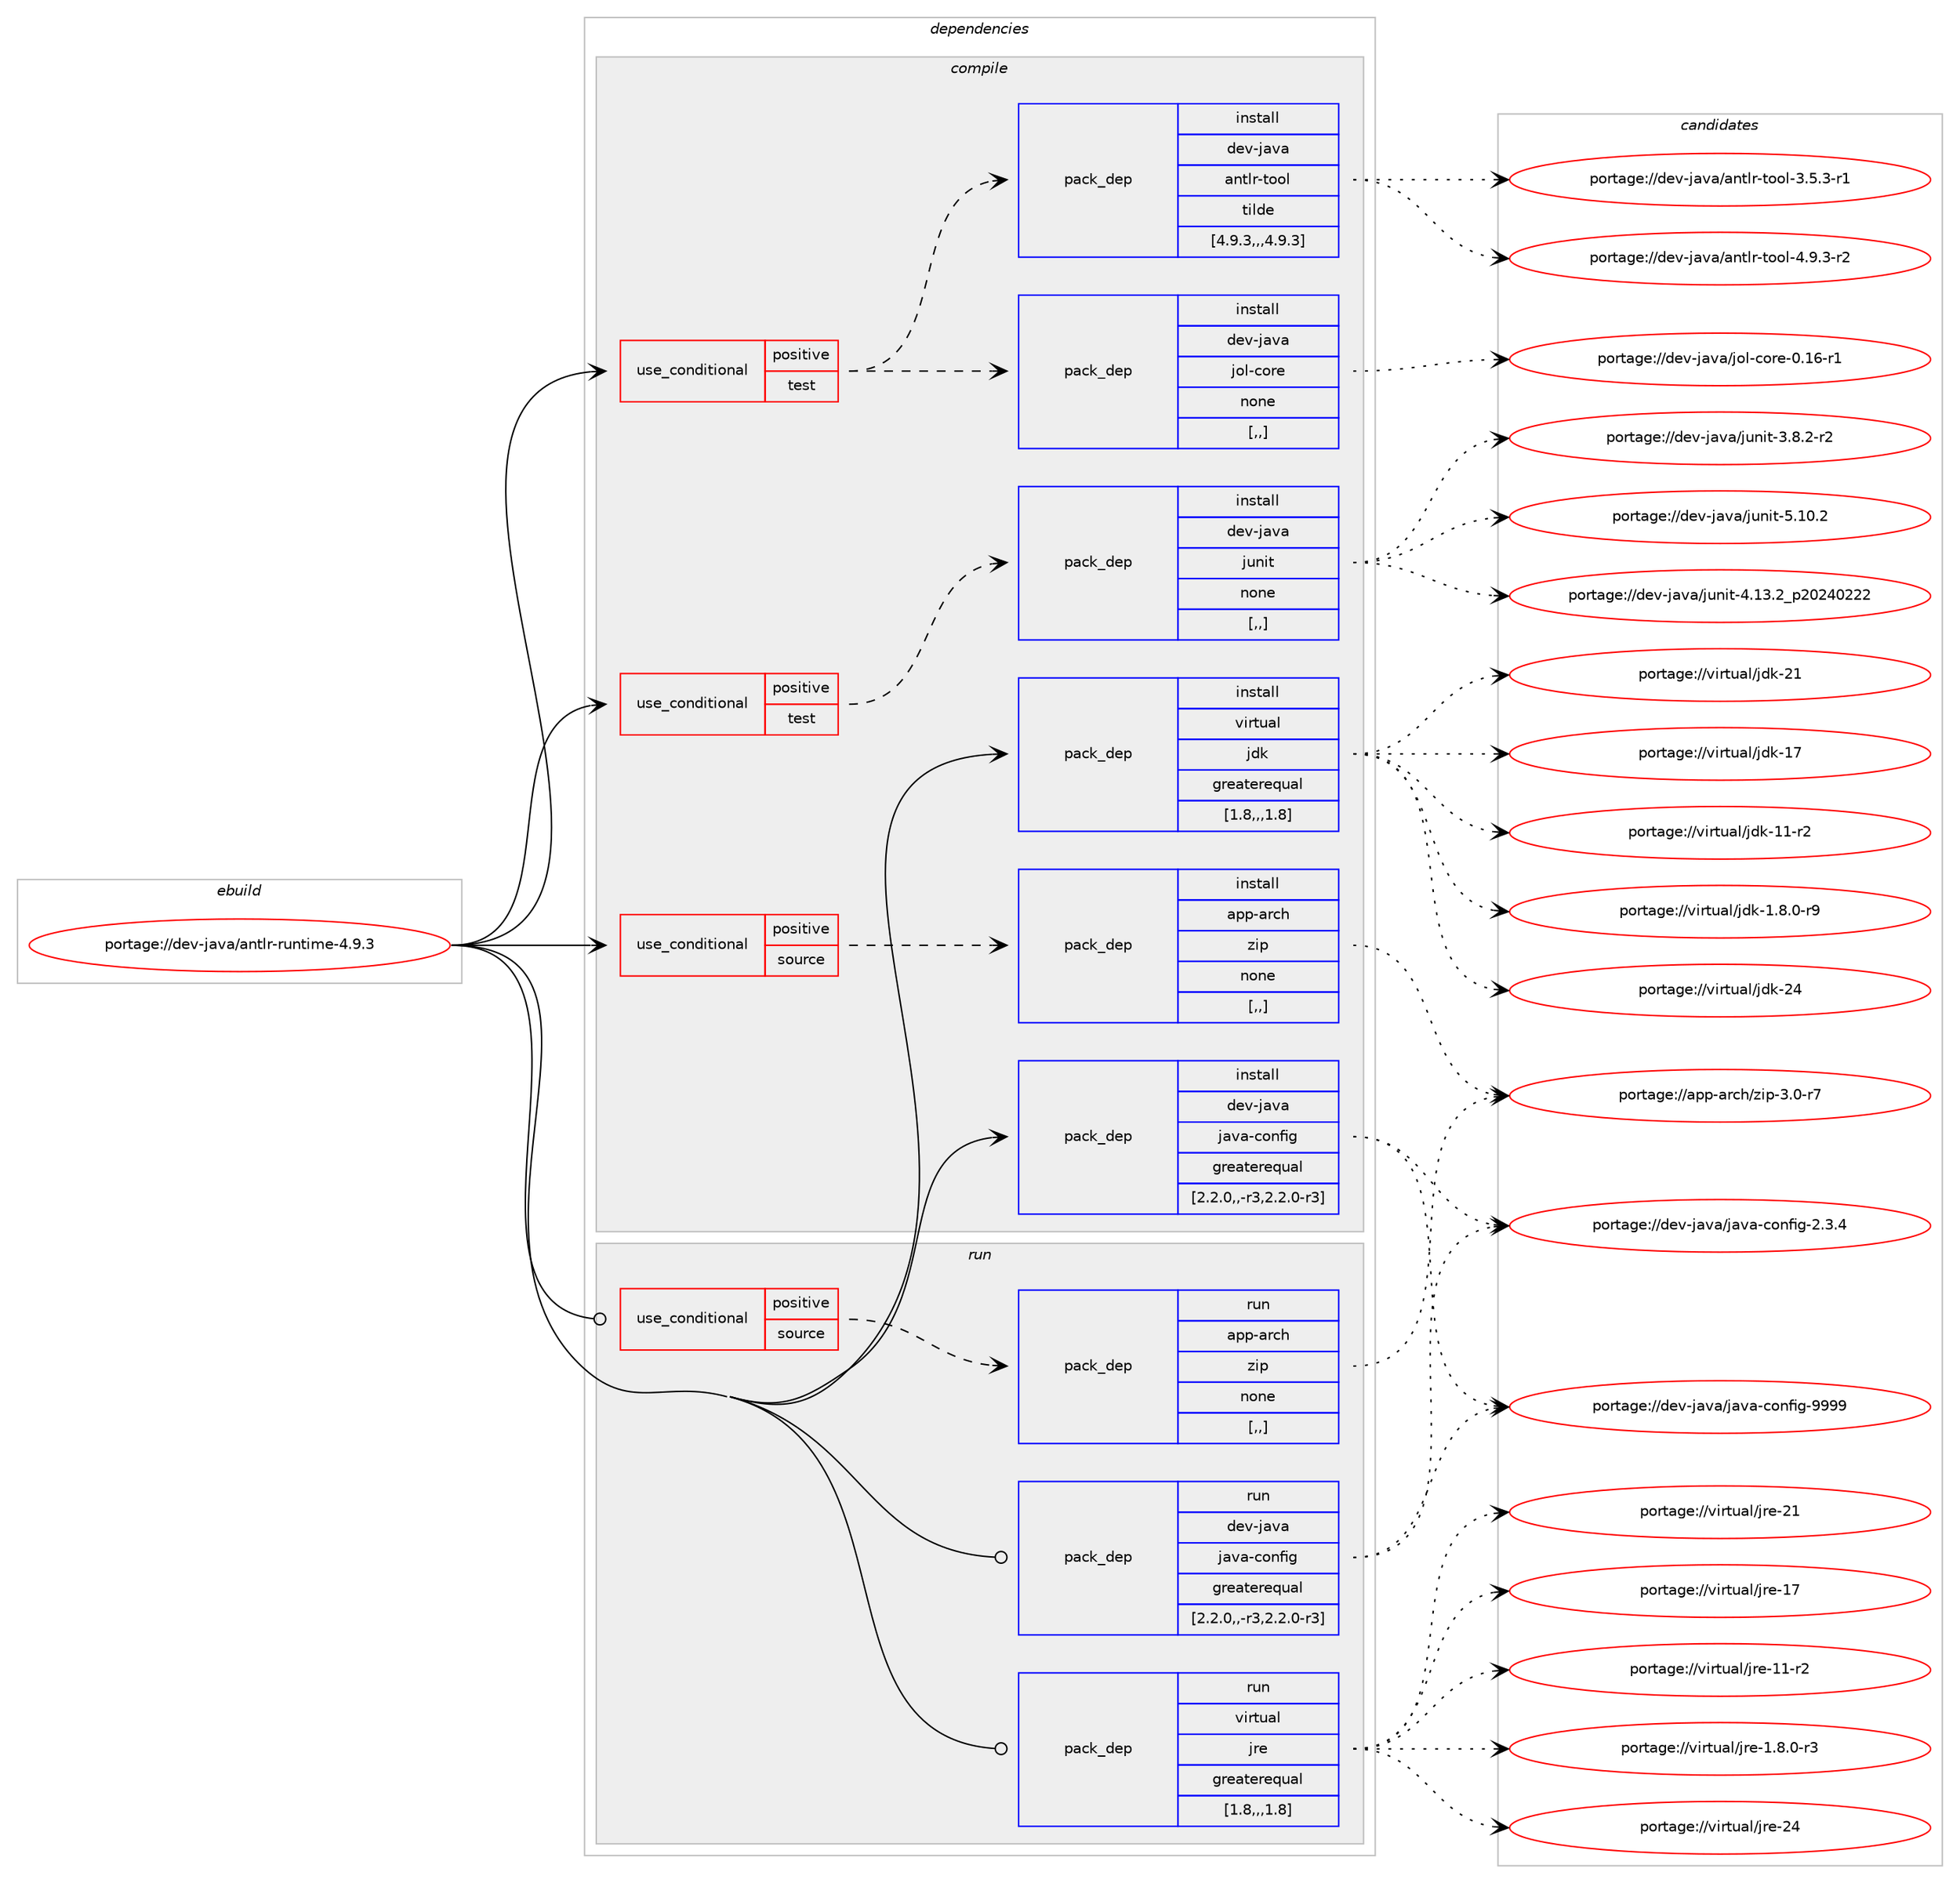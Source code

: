 digraph prolog {

# *************
# Graph options
# *************

newrank=true;
concentrate=true;
compound=true;
graph [rankdir=LR,fontname=Helvetica,fontsize=10,ranksep=1.5];#, ranksep=2.5, nodesep=0.2];
edge  [arrowhead=vee];
node  [fontname=Helvetica,fontsize=10];

# **********
# The ebuild
# **********

subgraph cluster_leftcol {
color=gray;
label=<<i>ebuild</i>>;
id [label="portage://dev-java/antlr-runtime-4.9.3", color=red, width=4, href="../dev-java/antlr-runtime-4.9.3.svg"];
}

# ****************
# The dependencies
# ****************

subgraph cluster_midcol {
color=gray;
label=<<i>dependencies</i>>;
subgraph cluster_compile {
fillcolor="#eeeeee";
style=filled;
label=<<i>compile</i>>;
subgraph cond21439 {
dependency92685 [label=<<TABLE BORDER="0" CELLBORDER="1" CELLSPACING="0" CELLPADDING="4"><TR><TD ROWSPAN="3" CELLPADDING="10">use_conditional</TD></TR><TR><TD>positive</TD></TR><TR><TD>source</TD></TR></TABLE>>, shape=none, color=red];
subgraph pack70191 {
dependency92686 [label=<<TABLE BORDER="0" CELLBORDER="1" CELLSPACING="0" CELLPADDING="4" WIDTH="220"><TR><TD ROWSPAN="6" CELLPADDING="30">pack_dep</TD></TR><TR><TD WIDTH="110">install</TD></TR><TR><TD>app-arch</TD></TR><TR><TD>zip</TD></TR><TR><TD>none</TD></TR><TR><TD>[,,]</TD></TR></TABLE>>, shape=none, color=blue];
}
dependency92685:e -> dependency92686:w [weight=20,style="dashed",arrowhead="vee"];
}
id:e -> dependency92685:w [weight=20,style="solid",arrowhead="vee"];
subgraph cond21440 {
dependency92687 [label=<<TABLE BORDER="0" CELLBORDER="1" CELLSPACING="0" CELLPADDING="4"><TR><TD ROWSPAN="3" CELLPADDING="10">use_conditional</TD></TR><TR><TD>positive</TD></TR><TR><TD>test</TD></TR></TABLE>>, shape=none, color=red];
subgraph pack70192 {
dependency92688 [label=<<TABLE BORDER="0" CELLBORDER="1" CELLSPACING="0" CELLPADDING="4" WIDTH="220"><TR><TD ROWSPAN="6" CELLPADDING="30">pack_dep</TD></TR><TR><TD WIDTH="110">install</TD></TR><TR><TD>dev-java</TD></TR><TR><TD>antlr-tool</TD></TR><TR><TD>tilde</TD></TR><TR><TD>[4.9.3,,,4.9.3]</TD></TR></TABLE>>, shape=none, color=blue];
}
dependency92687:e -> dependency92688:w [weight=20,style="dashed",arrowhead="vee"];
subgraph pack70193 {
dependency92689 [label=<<TABLE BORDER="0" CELLBORDER="1" CELLSPACING="0" CELLPADDING="4" WIDTH="220"><TR><TD ROWSPAN="6" CELLPADDING="30">pack_dep</TD></TR><TR><TD WIDTH="110">install</TD></TR><TR><TD>dev-java</TD></TR><TR><TD>jol-core</TD></TR><TR><TD>none</TD></TR><TR><TD>[,,]</TD></TR></TABLE>>, shape=none, color=blue];
}
dependency92687:e -> dependency92689:w [weight=20,style="dashed",arrowhead="vee"];
}
id:e -> dependency92687:w [weight=20,style="solid",arrowhead="vee"];
subgraph cond21441 {
dependency92690 [label=<<TABLE BORDER="0" CELLBORDER="1" CELLSPACING="0" CELLPADDING="4"><TR><TD ROWSPAN="3" CELLPADDING="10">use_conditional</TD></TR><TR><TD>positive</TD></TR><TR><TD>test</TD></TR></TABLE>>, shape=none, color=red];
subgraph pack70194 {
dependency92691 [label=<<TABLE BORDER="0" CELLBORDER="1" CELLSPACING="0" CELLPADDING="4" WIDTH="220"><TR><TD ROWSPAN="6" CELLPADDING="30">pack_dep</TD></TR><TR><TD WIDTH="110">install</TD></TR><TR><TD>dev-java</TD></TR><TR><TD>junit</TD></TR><TR><TD>none</TD></TR><TR><TD>[,,]</TD></TR></TABLE>>, shape=none, color=blue];
}
dependency92690:e -> dependency92691:w [weight=20,style="dashed",arrowhead="vee"];
}
id:e -> dependency92690:w [weight=20,style="solid",arrowhead="vee"];
subgraph pack70195 {
dependency92692 [label=<<TABLE BORDER="0" CELLBORDER="1" CELLSPACING="0" CELLPADDING="4" WIDTH="220"><TR><TD ROWSPAN="6" CELLPADDING="30">pack_dep</TD></TR><TR><TD WIDTH="110">install</TD></TR><TR><TD>dev-java</TD></TR><TR><TD>java-config</TD></TR><TR><TD>greaterequal</TD></TR><TR><TD>[2.2.0,,-r3,2.2.0-r3]</TD></TR></TABLE>>, shape=none, color=blue];
}
id:e -> dependency92692:w [weight=20,style="solid",arrowhead="vee"];
subgraph pack70196 {
dependency92693 [label=<<TABLE BORDER="0" CELLBORDER="1" CELLSPACING="0" CELLPADDING="4" WIDTH="220"><TR><TD ROWSPAN="6" CELLPADDING="30">pack_dep</TD></TR><TR><TD WIDTH="110">install</TD></TR><TR><TD>virtual</TD></TR><TR><TD>jdk</TD></TR><TR><TD>greaterequal</TD></TR><TR><TD>[1.8,,,1.8]</TD></TR></TABLE>>, shape=none, color=blue];
}
id:e -> dependency92693:w [weight=20,style="solid",arrowhead="vee"];
}
subgraph cluster_compileandrun {
fillcolor="#eeeeee";
style=filled;
label=<<i>compile and run</i>>;
}
subgraph cluster_run {
fillcolor="#eeeeee";
style=filled;
label=<<i>run</i>>;
subgraph cond21442 {
dependency92694 [label=<<TABLE BORDER="0" CELLBORDER="1" CELLSPACING="0" CELLPADDING="4"><TR><TD ROWSPAN="3" CELLPADDING="10">use_conditional</TD></TR><TR><TD>positive</TD></TR><TR><TD>source</TD></TR></TABLE>>, shape=none, color=red];
subgraph pack70197 {
dependency92695 [label=<<TABLE BORDER="0" CELLBORDER="1" CELLSPACING="0" CELLPADDING="4" WIDTH="220"><TR><TD ROWSPAN="6" CELLPADDING="30">pack_dep</TD></TR><TR><TD WIDTH="110">run</TD></TR><TR><TD>app-arch</TD></TR><TR><TD>zip</TD></TR><TR><TD>none</TD></TR><TR><TD>[,,]</TD></TR></TABLE>>, shape=none, color=blue];
}
dependency92694:e -> dependency92695:w [weight=20,style="dashed",arrowhead="vee"];
}
id:e -> dependency92694:w [weight=20,style="solid",arrowhead="odot"];
subgraph pack70198 {
dependency92696 [label=<<TABLE BORDER="0" CELLBORDER="1" CELLSPACING="0" CELLPADDING="4" WIDTH="220"><TR><TD ROWSPAN="6" CELLPADDING="30">pack_dep</TD></TR><TR><TD WIDTH="110">run</TD></TR><TR><TD>dev-java</TD></TR><TR><TD>java-config</TD></TR><TR><TD>greaterequal</TD></TR><TR><TD>[2.2.0,,-r3,2.2.0-r3]</TD></TR></TABLE>>, shape=none, color=blue];
}
id:e -> dependency92696:w [weight=20,style="solid",arrowhead="odot"];
subgraph pack70199 {
dependency92697 [label=<<TABLE BORDER="0" CELLBORDER="1" CELLSPACING="0" CELLPADDING="4" WIDTH="220"><TR><TD ROWSPAN="6" CELLPADDING="30">pack_dep</TD></TR><TR><TD WIDTH="110">run</TD></TR><TR><TD>virtual</TD></TR><TR><TD>jre</TD></TR><TR><TD>greaterequal</TD></TR><TR><TD>[1.8,,,1.8]</TD></TR></TABLE>>, shape=none, color=blue];
}
id:e -> dependency92697:w [weight=20,style="solid",arrowhead="odot"];
}
}

# **************
# The candidates
# **************

subgraph cluster_choices {
rank=same;
color=gray;
label=<<i>candidates</i>>;

subgraph choice70191 {
color=black;
nodesep=1;
choice9711211245971149910447122105112455146484511455 [label="portage://app-arch/zip-3.0-r7", color=red, width=4,href="../app-arch/zip-3.0-r7.svg"];
dependency92686:e -> choice9711211245971149910447122105112455146484511455:w [style=dotted,weight="100"];
}
subgraph choice70192 {
color=black;
nodesep=1;
choice1001011184510697118974797110116108114451161111111084552465746514511450 [label="portage://dev-java/antlr-tool-4.9.3-r2", color=red, width=4,href="../dev-java/antlr-tool-4.9.3-r2.svg"];
choice1001011184510697118974797110116108114451161111111084551465346514511449 [label="portage://dev-java/antlr-tool-3.5.3-r1", color=red, width=4,href="../dev-java/antlr-tool-3.5.3-r1.svg"];
dependency92688:e -> choice1001011184510697118974797110116108114451161111111084552465746514511450:w [style=dotted,weight="100"];
dependency92688:e -> choice1001011184510697118974797110116108114451161111111084551465346514511449:w [style=dotted,weight="100"];
}
subgraph choice70193 {
color=black;
nodesep=1;
choice10010111845106971189747106111108459911111410145484649544511449 [label="portage://dev-java/jol-core-0.16-r1", color=red, width=4,href="../dev-java/jol-core-0.16-r1.svg"];
dependency92689:e -> choice10010111845106971189747106111108459911111410145484649544511449:w [style=dotted,weight="100"];
}
subgraph choice70194 {
color=black;
nodesep=1;
choice1001011184510697118974710611711010511645534649484650 [label="portage://dev-java/junit-5.10.2", color=red, width=4,href="../dev-java/junit-5.10.2.svg"];
choice1001011184510697118974710611711010511645524649514650951125048505248505050 [label="portage://dev-java/junit-4.13.2_p20240222", color=red, width=4,href="../dev-java/junit-4.13.2_p20240222.svg"];
choice100101118451069711897471061171101051164551465646504511450 [label="portage://dev-java/junit-3.8.2-r2", color=red, width=4,href="../dev-java/junit-3.8.2-r2.svg"];
dependency92691:e -> choice1001011184510697118974710611711010511645534649484650:w [style=dotted,weight="100"];
dependency92691:e -> choice1001011184510697118974710611711010511645524649514650951125048505248505050:w [style=dotted,weight="100"];
dependency92691:e -> choice100101118451069711897471061171101051164551465646504511450:w [style=dotted,weight="100"];
}
subgraph choice70195 {
color=black;
nodesep=1;
choice10010111845106971189747106971189745991111101021051034557575757 [label="portage://dev-java/java-config-9999", color=red, width=4,href="../dev-java/java-config-9999.svg"];
choice1001011184510697118974710697118974599111110102105103455046514652 [label="portage://dev-java/java-config-2.3.4", color=red, width=4,href="../dev-java/java-config-2.3.4.svg"];
dependency92692:e -> choice10010111845106971189747106971189745991111101021051034557575757:w [style=dotted,weight="100"];
dependency92692:e -> choice1001011184510697118974710697118974599111110102105103455046514652:w [style=dotted,weight="100"];
}
subgraph choice70196 {
color=black;
nodesep=1;
choice1181051141161179710847106100107455052 [label="portage://virtual/jdk-24", color=red, width=4,href="../virtual/jdk-24.svg"];
choice1181051141161179710847106100107455049 [label="portage://virtual/jdk-21", color=red, width=4,href="../virtual/jdk-21.svg"];
choice1181051141161179710847106100107454955 [label="portage://virtual/jdk-17", color=red, width=4,href="../virtual/jdk-17.svg"];
choice11810511411611797108471061001074549494511450 [label="portage://virtual/jdk-11-r2", color=red, width=4,href="../virtual/jdk-11-r2.svg"];
choice11810511411611797108471061001074549465646484511457 [label="portage://virtual/jdk-1.8.0-r9", color=red, width=4,href="../virtual/jdk-1.8.0-r9.svg"];
dependency92693:e -> choice1181051141161179710847106100107455052:w [style=dotted,weight="100"];
dependency92693:e -> choice1181051141161179710847106100107455049:w [style=dotted,weight="100"];
dependency92693:e -> choice1181051141161179710847106100107454955:w [style=dotted,weight="100"];
dependency92693:e -> choice11810511411611797108471061001074549494511450:w [style=dotted,weight="100"];
dependency92693:e -> choice11810511411611797108471061001074549465646484511457:w [style=dotted,weight="100"];
}
subgraph choice70197 {
color=black;
nodesep=1;
choice9711211245971149910447122105112455146484511455 [label="portage://app-arch/zip-3.0-r7", color=red, width=4,href="../app-arch/zip-3.0-r7.svg"];
dependency92695:e -> choice9711211245971149910447122105112455146484511455:w [style=dotted,weight="100"];
}
subgraph choice70198 {
color=black;
nodesep=1;
choice10010111845106971189747106971189745991111101021051034557575757 [label="portage://dev-java/java-config-9999", color=red, width=4,href="../dev-java/java-config-9999.svg"];
choice1001011184510697118974710697118974599111110102105103455046514652 [label="portage://dev-java/java-config-2.3.4", color=red, width=4,href="../dev-java/java-config-2.3.4.svg"];
dependency92696:e -> choice10010111845106971189747106971189745991111101021051034557575757:w [style=dotted,weight="100"];
dependency92696:e -> choice1001011184510697118974710697118974599111110102105103455046514652:w [style=dotted,weight="100"];
}
subgraph choice70199 {
color=black;
nodesep=1;
choice1181051141161179710847106114101455052 [label="portage://virtual/jre-24", color=red, width=4,href="../virtual/jre-24.svg"];
choice1181051141161179710847106114101455049 [label="portage://virtual/jre-21", color=red, width=4,href="../virtual/jre-21.svg"];
choice1181051141161179710847106114101454955 [label="portage://virtual/jre-17", color=red, width=4,href="../virtual/jre-17.svg"];
choice11810511411611797108471061141014549494511450 [label="portage://virtual/jre-11-r2", color=red, width=4,href="../virtual/jre-11-r2.svg"];
choice11810511411611797108471061141014549465646484511451 [label="portage://virtual/jre-1.8.0-r3", color=red, width=4,href="../virtual/jre-1.8.0-r3.svg"];
dependency92697:e -> choice1181051141161179710847106114101455052:w [style=dotted,weight="100"];
dependency92697:e -> choice1181051141161179710847106114101455049:w [style=dotted,weight="100"];
dependency92697:e -> choice1181051141161179710847106114101454955:w [style=dotted,weight="100"];
dependency92697:e -> choice11810511411611797108471061141014549494511450:w [style=dotted,weight="100"];
dependency92697:e -> choice11810511411611797108471061141014549465646484511451:w [style=dotted,weight="100"];
}
}

}

